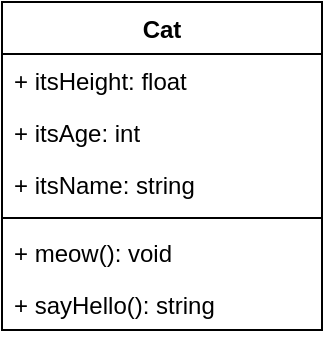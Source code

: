 <mxfile version="13.2.6" type="device"><diagram id="o8XaisjJFfvMm_Bfhb3S" name="Page-1"><mxGraphModel dx="536" dy="396" grid="1" gridSize="10" guides="1" tooltips="1" connect="1" arrows="1" fold="1" page="1" pageScale="1" pageWidth="827" pageHeight="1169" math="0" shadow="0"><root><mxCell id="0"/><mxCell id="1" parent="0"/><mxCell id="lHSM7lHisNcG6sLCRa3u-1" value="Cat" style="swimlane;fontStyle=1;align=center;verticalAlign=top;childLayout=stackLayout;horizontal=1;startSize=26;horizontalStack=0;resizeParent=1;resizeParentMax=0;resizeLast=0;collapsible=1;marginBottom=0;" vertex="1" parent="1"><mxGeometry x="220" y="60" width="160" height="164" as="geometry"/></mxCell><mxCell id="lHSM7lHisNcG6sLCRa3u-2" value="+ itsHeight: float" style="text;strokeColor=none;fillColor=none;align=left;verticalAlign=top;spacingLeft=4;spacingRight=4;overflow=hidden;rotatable=0;points=[[0,0.5],[1,0.5]];portConstraint=eastwest;" vertex="1" parent="lHSM7lHisNcG6sLCRa3u-1"><mxGeometry y="26" width="160" height="26" as="geometry"/></mxCell><mxCell id="lHSM7lHisNcG6sLCRa3u-5" value="+ itsAge: int" style="text;strokeColor=none;fillColor=none;align=left;verticalAlign=top;spacingLeft=4;spacingRight=4;overflow=hidden;rotatable=0;points=[[0,0.5],[1,0.5]];portConstraint=eastwest;" vertex="1" parent="lHSM7lHisNcG6sLCRa3u-1"><mxGeometry y="52" width="160" height="26" as="geometry"/></mxCell><mxCell id="lHSM7lHisNcG6sLCRa3u-6" value="+ itsName: string" style="text;strokeColor=none;fillColor=none;align=left;verticalAlign=top;spacingLeft=4;spacingRight=4;overflow=hidden;rotatable=0;points=[[0,0.5],[1,0.5]];portConstraint=eastwest;" vertex="1" parent="lHSM7lHisNcG6sLCRa3u-1"><mxGeometry y="78" width="160" height="26" as="geometry"/></mxCell><mxCell id="lHSM7lHisNcG6sLCRa3u-3" value="" style="line;strokeWidth=1;fillColor=none;align=left;verticalAlign=middle;spacingTop=-1;spacingLeft=3;spacingRight=3;rotatable=0;labelPosition=right;points=[];portConstraint=eastwest;" vertex="1" parent="lHSM7lHisNcG6sLCRa3u-1"><mxGeometry y="104" width="160" height="8" as="geometry"/></mxCell><mxCell id="lHSM7lHisNcG6sLCRa3u-4" value="+ meow(): void" style="text;strokeColor=none;fillColor=none;align=left;verticalAlign=top;spacingLeft=4;spacingRight=4;overflow=hidden;rotatable=0;points=[[0,0.5],[1,0.5]];portConstraint=eastwest;" vertex="1" parent="lHSM7lHisNcG6sLCRa3u-1"><mxGeometry y="112" width="160" height="26" as="geometry"/></mxCell><mxCell id="lHSM7lHisNcG6sLCRa3u-7" value="+ sayHello(): string" style="text;strokeColor=none;fillColor=none;align=left;verticalAlign=top;spacingLeft=4;spacingRight=4;overflow=hidden;rotatable=0;points=[[0,0.5],[1,0.5]];portConstraint=eastwest;" vertex="1" parent="lHSM7lHisNcG6sLCRa3u-1"><mxGeometry y="138" width="160" height="26" as="geometry"/></mxCell></root></mxGraphModel></diagram></mxfile>